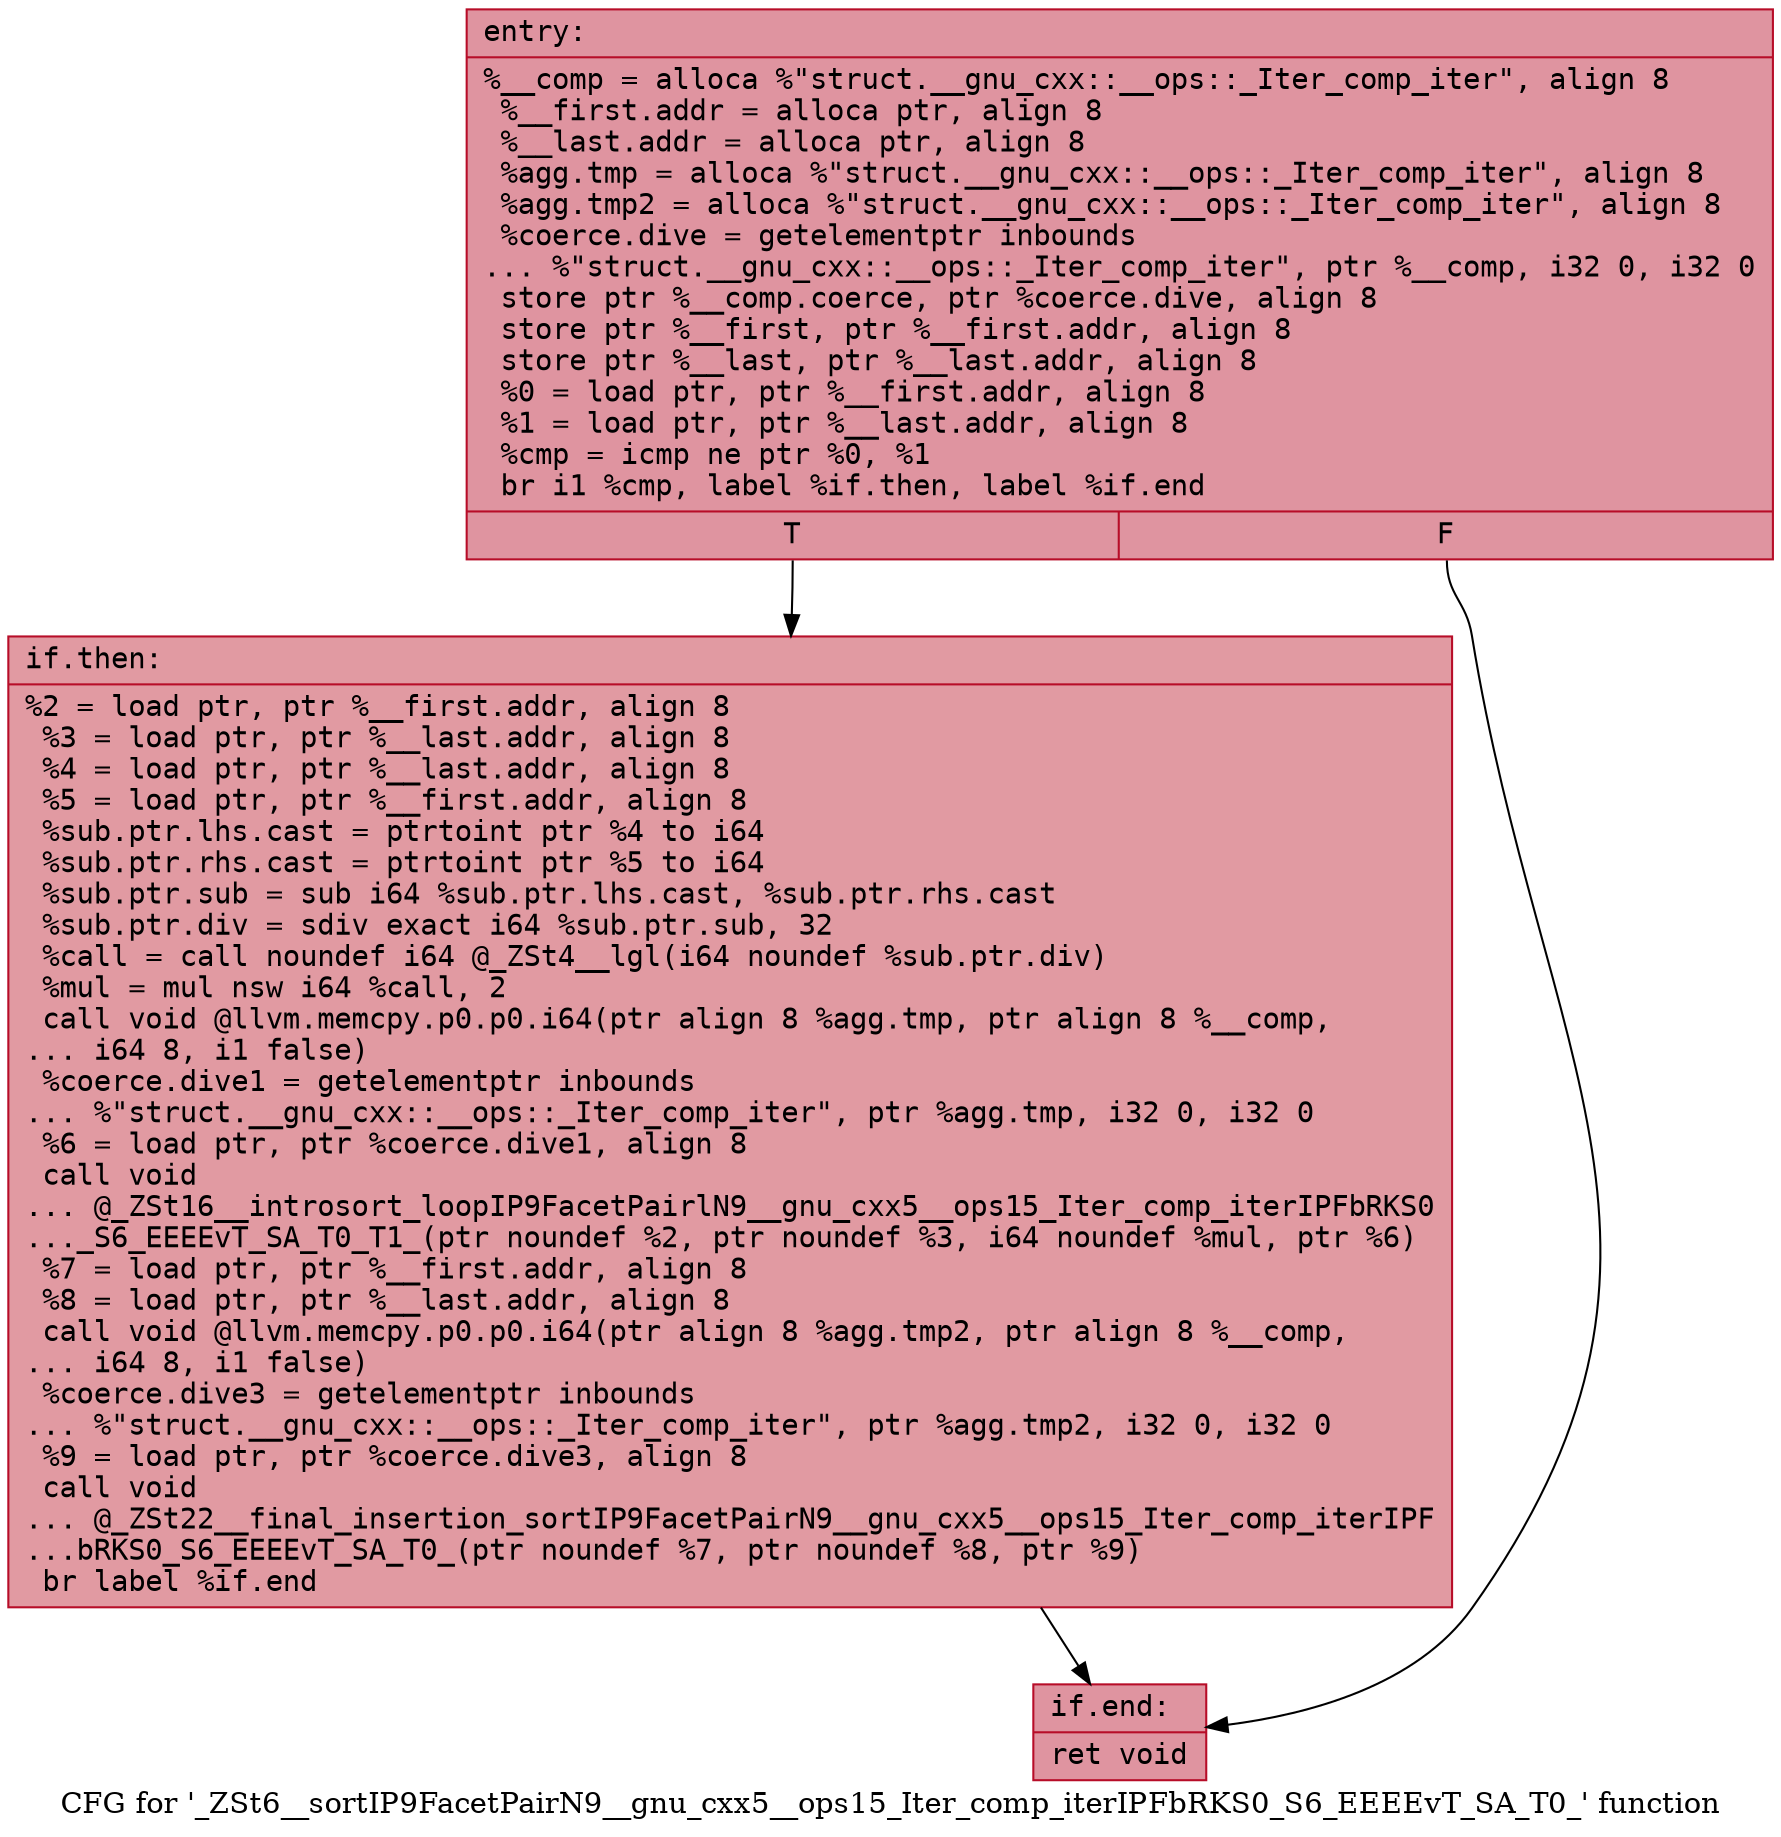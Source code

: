 digraph "CFG for '_ZSt6__sortIP9FacetPairN9__gnu_cxx5__ops15_Iter_comp_iterIPFbRKS0_S6_EEEEvT_SA_T0_' function" {
	label="CFG for '_ZSt6__sortIP9FacetPairN9__gnu_cxx5__ops15_Iter_comp_iterIPFbRKS0_S6_EEEEvT_SA_T0_' function";

	Node0x5606e00e9d10 [shape=record,color="#b70d28ff", style=filled, fillcolor="#b70d2870" fontname="Courier",label="{entry:\l|  %__comp = alloca %\"struct.__gnu_cxx::__ops::_Iter_comp_iter\", align 8\l  %__first.addr = alloca ptr, align 8\l  %__last.addr = alloca ptr, align 8\l  %agg.tmp = alloca %\"struct.__gnu_cxx::__ops::_Iter_comp_iter\", align 8\l  %agg.tmp2 = alloca %\"struct.__gnu_cxx::__ops::_Iter_comp_iter\", align 8\l  %coerce.dive = getelementptr inbounds\l... %\"struct.__gnu_cxx::__ops::_Iter_comp_iter\", ptr %__comp, i32 0, i32 0\l  store ptr %__comp.coerce, ptr %coerce.dive, align 8\l  store ptr %__first, ptr %__first.addr, align 8\l  store ptr %__last, ptr %__last.addr, align 8\l  %0 = load ptr, ptr %__first.addr, align 8\l  %1 = load ptr, ptr %__last.addr, align 8\l  %cmp = icmp ne ptr %0, %1\l  br i1 %cmp, label %if.then, label %if.end\l|{<s0>T|<s1>F}}"];
	Node0x5606e00e9d10:s0 -> Node0x5606e00ea480[tooltip="entry -> if.then\nProbability 62.50%" ];
	Node0x5606e00e9d10:s1 -> Node0x5606e00ea4f0[tooltip="entry -> if.end\nProbability 37.50%" ];
	Node0x5606e00ea480 [shape=record,color="#b70d28ff", style=filled, fillcolor="#bb1b2c70" fontname="Courier",label="{if.then:\l|  %2 = load ptr, ptr %__first.addr, align 8\l  %3 = load ptr, ptr %__last.addr, align 8\l  %4 = load ptr, ptr %__last.addr, align 8\l  %5 = load ptr, ptr %__first.addr, align 8\l  %sub.ptr.lhs.cast = ptrtoint ptr %4 to i64\l  %sub.ptr.rhs.cast = ptrtoint ptr %5 to i64\l  %sub.ptr.sub = sub i64 %sub.ptr.lhs.cast, %sub.ptr.rhs.cast\l  %sub.ptr.div = sdiv exact i64 %sub.ptr.sub, 32\l  %call = call noundef i64 @_ZSt4__lgl(i64 noundef %sub.ptr.div)\l  %mul = mul nsw i64 %call, 2\l  call void @llvm.memcpy.p0.p0.i64(ptr align 8 %agg.tmp, ptr align 8 %__comp,\l... i64 8, i1 false)\l  %coerce.dive1 = getelementptr inbounds\l... %\"struct.__gnu_cxx::__ops::_Iter_comp_iter\", ptr %agg.tmp, i32 0, i32 0\l  %6 = load ptr, ptr %coerce.dive1, align 8\l  call void\l... @_ZSt16__introsort_loopIP9FacetPairlN9__gnu_cxx5__ops15_Iter_comp_iterIPFbRKS0\l..._S6_EEEEvT_SA_T0_T1_(ptr noundef %2, ptr noundef %3, i64 noundef %mul, ptr %6)\l  %7 = load ptr, ptr %__first.addr, align 8\l  %8 = load ptr, ptr %__last.addr, align 8\l  call void @llvm.memcpy.p0.p0.i64(ptr align 8 %agg.tmp2, ptr align 8 %__comp,\l... i64 8, i1 false)\l  %coerce.dive3 = getelementptr inbounds\l... %\"struct.__gnu_cxx::__ops::_Iter_comp_iter\", ptr %agg.tmp2, i32 0, i32 0\l  %9 = load ptr, ptr %coerce.dive3, align 8\l  call void\l... @_ZSt22__final_insertion_sortIP9FacetPairN9__gnu_cxx5__ops15_Iter_comp_iterIPF\l...bRKS0_S6_EEEEvT_SA_T0_(ptr noundef %7, ptr noundef %8, ptr %9)\l  br label %if.end\l}"];
	Node0x5606e00ea480 -> Node0x5606e00ea4f0[tooltip="if.then -> if.end\nProbability 100.00%" ];
	Node0x5606e00ea4f0 [shape=record,color="#b70d28ff", style=filled, fillcolor="#b70d2870" fontname="Courier",label="{if.end:\l|  ret void\l}"];
}
